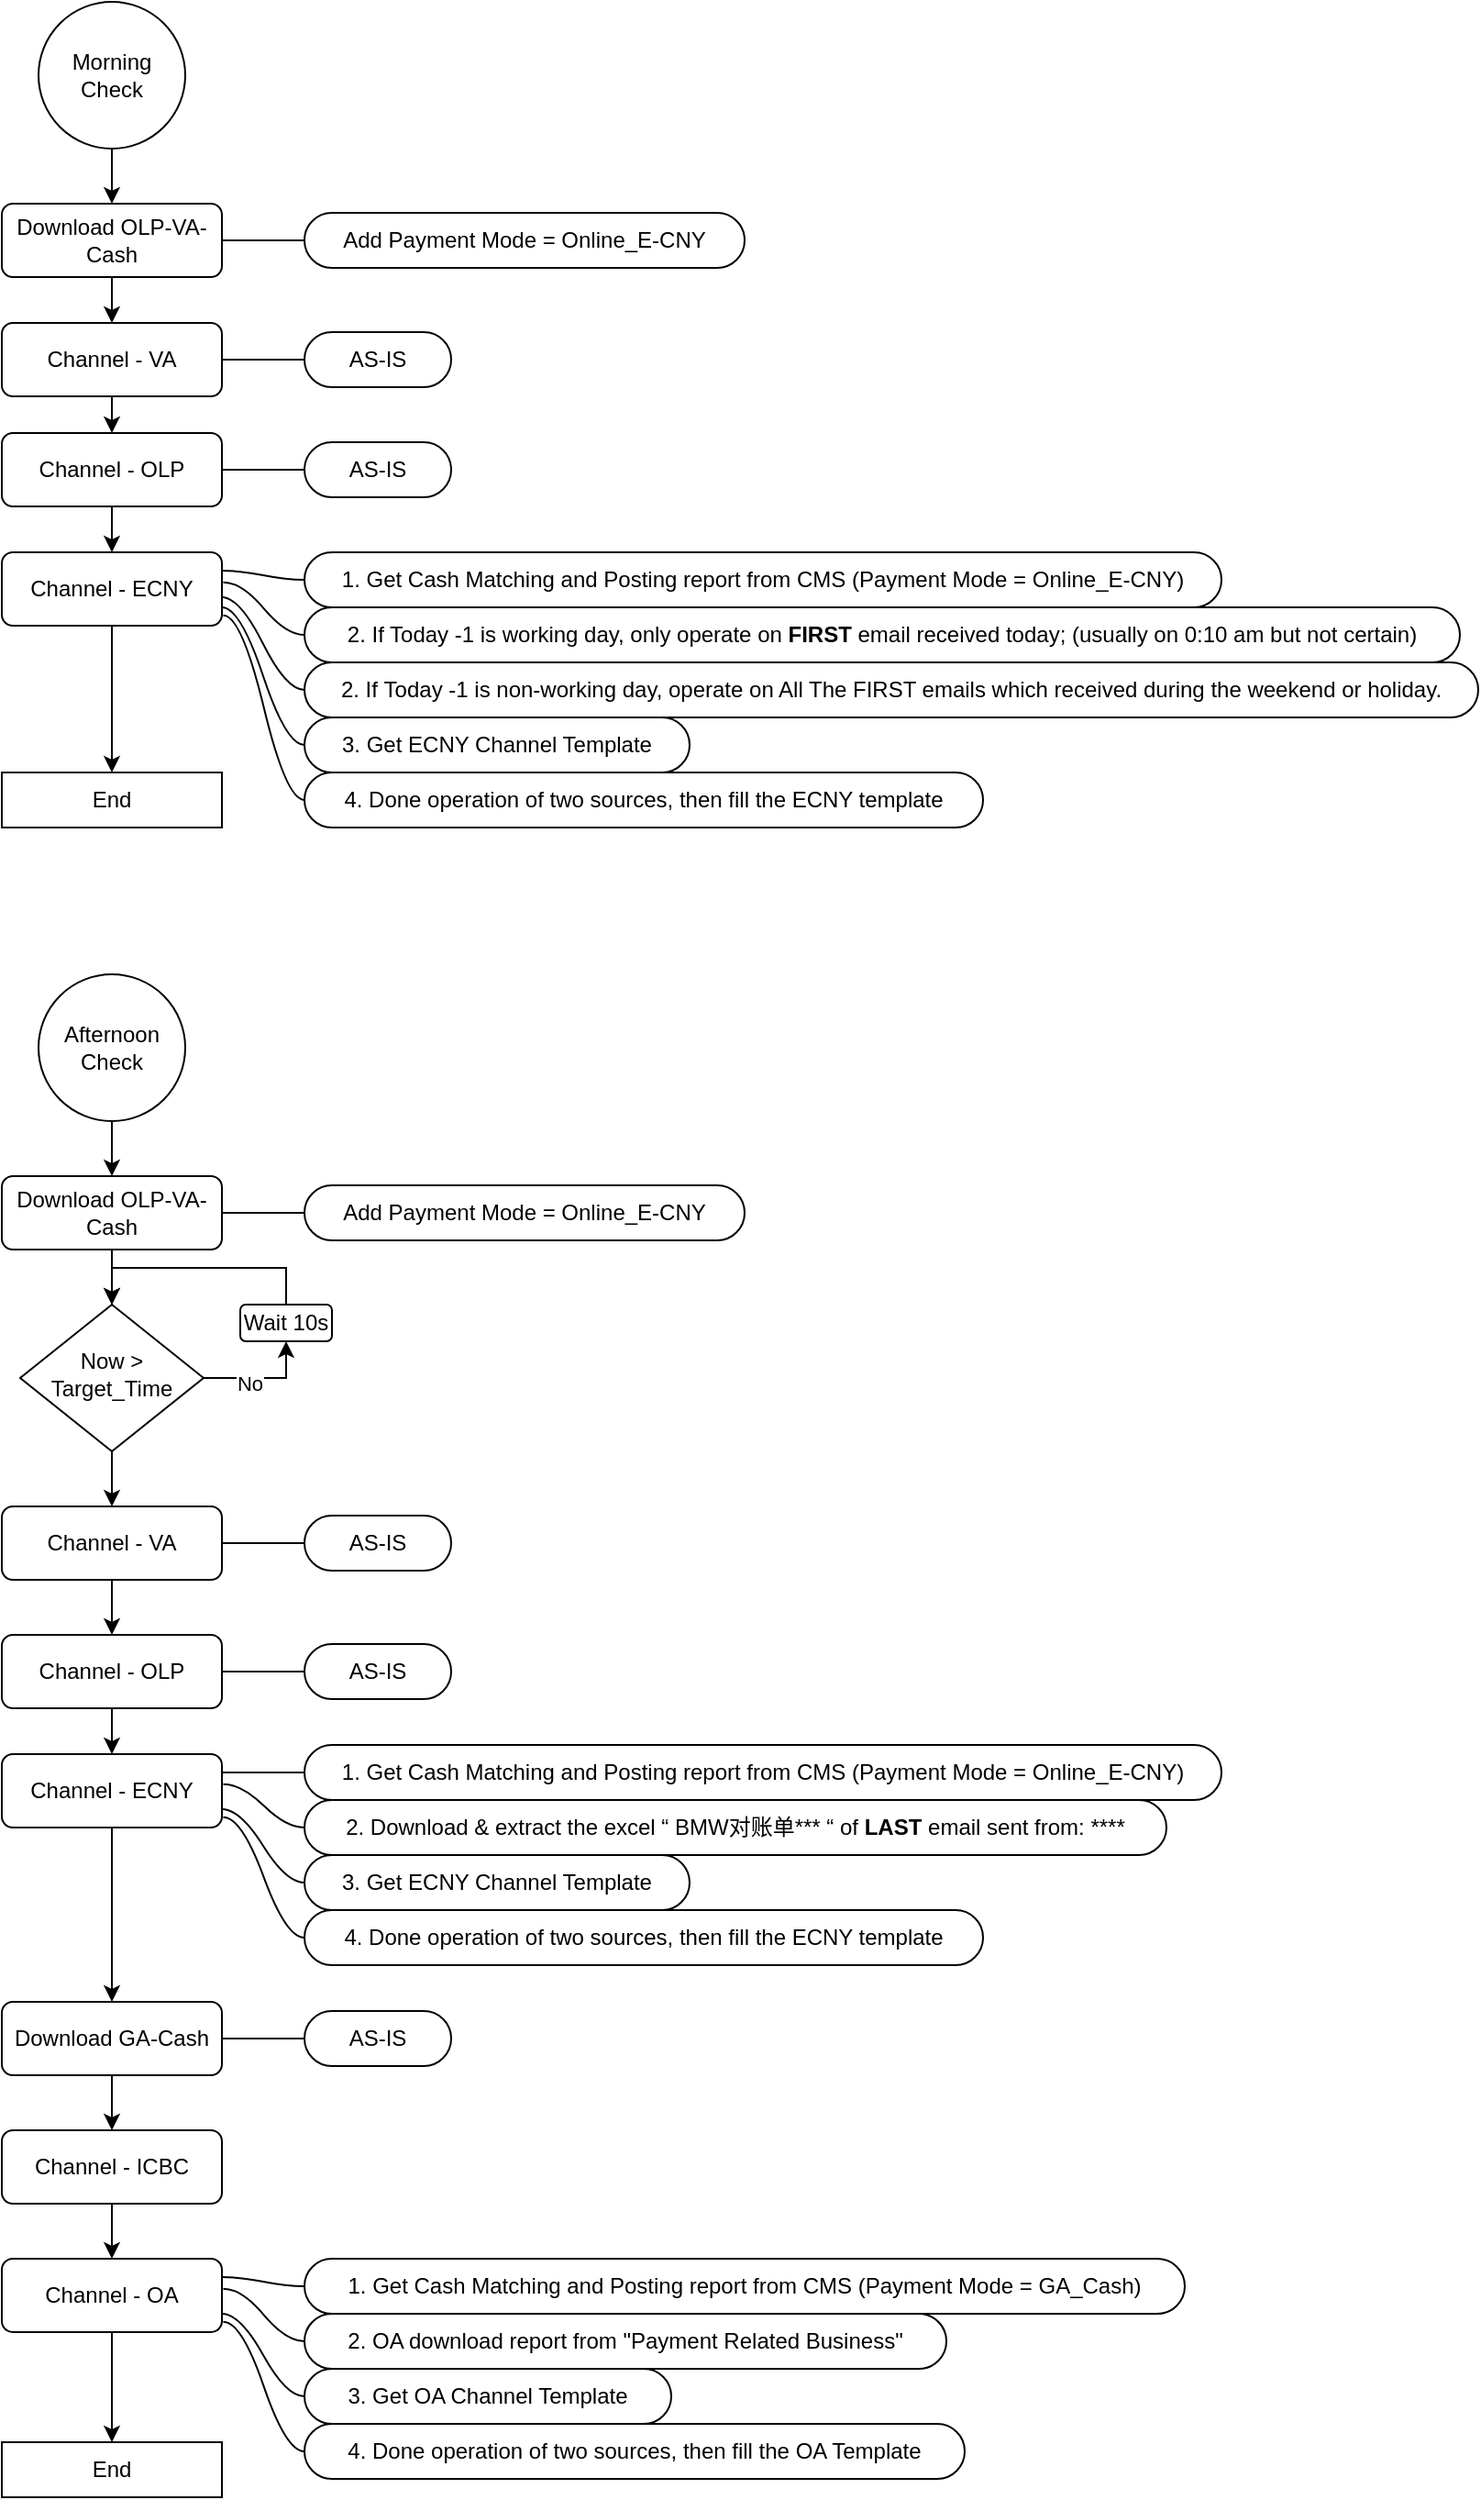 <mxfile version="24.3.1" type="github">
  <diagram id="C5RBs43oDa-KdzZeNtuy" name="Page-1">
    <mxGraphModel dx="2868" dy="1732" grid="1" gridSize="10" guides="1" tooltips="1" connect="1" arrows="1" fold="1" page="1" pageScale="1" pageWidth="827" pageHeight="1169" background="#ffffff" math="0" shadow="0">
      <root>
        <mxCell id="WIyWlLk6GJQsqaUBKTNV-0" />
        <mxCell id="WIyWlLk6GJQsqaUBKTNV-1" parent="WIyWlLk6GJQsqaUBKTNV-0" />
        <mxCell id="gNcg7YOBWtjNI1IfpqwU-9" style="edgeStyle=orthogonalEdgeStyle;rounded=0;orthogonalLoop=1;jettySize=auto;html=1;exitX=0.5;exitY=1;exitDx=0;exitDy=0;entryX=0.5;entryY=0;entryDx=0;entryDy=0;" edge="1" parent="WIyWlLk6GJQsqaUBKTNV-1" source="WIyWlLk6GJQsqaUBKTNV-3" target="gNcg7YOBWtjNI1IfpqwU-6">
          <mxGeometry relative="1" as="geometry">
            <mxPoint x="160" y="260" as="sourcePoint" />
          </mxGeometry>
        </mxCell>
        <mxCell id="WIyWlLk6GJQsqaUBKTNV-3" value="Download OLP-VA-Cash" style="rounded=1;whiteSpace=wrap;html=1;fontSize=12;glass=0;strokeWidth=1;shadow=0;" parent="WIyWlLk6GJQsqaUBKTNV-1" vertex="1">
          <mxGeometry x="100" y="180" width="120" height="40" as="geometry" />
        </mxCell>
        <mxCell id="gNcg7YOBWtjNI1IfpqwU-34" style="edgeStyle=orthogonalEdgeStyle;rounded=0;orthogonalLoop=1;jettySize=auto;html=1;exitX=0.5;exitY=1;exitDx=0;exitDy=0;entryX=0.5;entryY=0;entryDx=0;entryDy=0;" edge="1" parent="WIyWlLk6GJQsqaUBKTNV-1" source="gNcg7YOBWtjNI1IfpqwU-0" target="WIyWlLk6GJQsqaUBKTNV-3">
          <mxGeometry relative="1" as="geometry" />
        </mxCell>
        <mxCell id="gNcg7YOBWtjNI1IfpqwU-0" value="Morning Check" style="ellipse;whiteSpace=wrap;html=1;aspect=fixed;" vertex="1" parent="WIyWlLk6GJQsqaUBKTNV-1">
          <mxGeometry x="120" y="70" width="80" height="80" as="geometry" />
        </mxCell>
        <mxCell id="gNcg7YOBWtjNI1IfpqwU-107" style="edgeStyle=orthogonalEdgeStyle;rounded=0;orthogonalLoop=1;jettySize=auto;html=1;exitX=1;exitY=0.5;exitDx=0;exitDy=0;entryX=0.5;entryY=1;entryDx=0;entryDy=0;" edge="1" parent="WIyWlLk6GJQsqaUBKTNV-1" source="gNcg7YOBWtjNI1IfpqwU-4" target="gNcg7YOBWtjNI1IfpqwU-5">
          <mxGeometry relative="1" as="geometry" />
        </mxCell>
        <mxCell id="gNcg7YOBWtjNI1IfpqwU-108" value="No" style="edgeLabel;html=1;align=center;verticalAlign=middle;resizable=0;points=[];" vertex="1" connectable="0" parent="gNcg7YOBWtjNI1IfpqwU-107">
          <mxGeometry x="-0.253" y="-3" relative="1" as="geometry">
            <mxPoint as="offset" />
          </mxGeometry>
        </mxCell>
        <mxCell id="gNcg7YOBWtjNI1IfpqwU-110" style="edgeStyle=orthogonalEdgeStyle;rounded=0;orthogonalLoop=1;jettySize=auto;html=1;exitX=0.5;exitY=1;exitDx=0;exitDy=0;entryX=0.5;entryY=0;entryDx=0;entryDy=0;" edge="1" parent="WIyWlLk6GJQsqaUBKTNV-1" source="gNcg7YOBWtjNI1IfpqwU-4" target="gNcg7YOBWtjNI1IfpqwU-81">
          <mxGeometry relative="1" as="geometry" />
        </mxCell>
        <mxCell id="gNcg7YOBWtjNI1IfpqwU-4" value="Now &amp;gt; Target_Time" style="rhombus;whiteSpace=wrap;html=1;shadow=0;fontFamily=Helvetica;fontSize=12;align=center;strokeWidth=1;spacing=6;spacingTop=-4;" vertex="1" parent="WIyWlLk6GJQsqaUBKTNV-1">
          <mxGeometry x="110" y="780" width="100" height="80" as="geometry" />
        </mxCell>
        <mxCell id="gNcg7YOBWtjNI1IfpqwU-103" style="edgeStyle=orthogonalEdgeStyle;rounded=0;orthogonalLoop=1;jettySize=auto;html=1;exitX=0.5;exitY=0;exitDx=0;exitDy=0;entryX=0.5;entryY=0;entryDx=0;entryDy=0;" edge="1" parent="WIyWlLk6GJQsqaUBKTNV-1" source="gNcg7YOBWtjNI1IfpqwU-5" target="gNcg7YOBWtjNI1IfpqwU-4">
          <mxGeometry relative="1" as="geometry" />
        </mxCell>
        <mxCell id="gNcg7YOBWtjNI1IfpqwU-5" value="Wait 10s" style="rounded=1;whiteSpace=wrap;html=1;fontSize=12;glass=0;strokeWidth=1;shadow=0;" vertex="1" parent="WIyWlLk6GJQsqaUBKTNV-1">
          <mxGeometry x="230" y="780" width="50" height="20" as="geometry" />
        </mxCell>
        <mxCell id="gNcg7YOBWtjNI1IfpqwU-10" style="edgeStyle=orthogonalEdgeStyle;rounded=0;orthogonalLoop=1;jettySize=auto;html=1;exitX=0.5;exitY=1;exitDx=0;exitDy=0;entryX=0.5;entryY=0;entryDx=0;entryDy=0;" edge="1" parent="WIyWlLk6GJQsqaUBKTNV-1" source="gNcg7YOBWtjNI1IfpqwU-6" target="gNcg7YOBWtjNI1IfpqwU-7">
          <mxGeometry relative="1" as="geometry" />
        </mxCell>
        <mxCell id="gNcg7YOBWtjNI1IfpqwU-6" value="Channel - VA" style="rounded=1;whiteSpace=wrap;html=1;fontSize=12;glass=0;strokeWidth=1;shadow=0;" vertex="1" parent="WIyWlLk6GJQsqaUBKTNV-1">
          <mxGeometry x="100" y="245" width="120" height="40" as="geometry" />
        </mxCell>
        <mxCell id="gNcg7YOBWtjNI1IfpqwU-37" style="edgeStyle=orthogonalEdgeStyle;rounded=0;orthogonalLoop=1;jettySize=auto;html=1;exitX=0.5;exitY=1;exitDx=0;exitDy=0;" edge="1" parent="WIyWlLk6GJQsqaUBKTNV-1" source="gNcg7YOBWtjNI1IfpqwU-7" target="gNcg7YOBWtjNI1IfpqwU-8">
          <mxGeometry relative="1" as="geometry">
            <mxPoint x="160" y="350" as="sourcePoint" />
          </mxGeometry>
        </mxCell>
        <mxCell id="gNcg7YOBWtjNI1IfpqwU-7" value="Channel - OLP" style="rounded=1;whiteSpace=wrap;html=1;fontSize=12;glass=0;strokeWidth=1;shadow=0;" vertex="1" parent="WIyWlLk6GJQsqaUBKTNV-1">
          <mxGeometry x="100" y="305" width="120" height="40" as="geometry" />
        </mxCell>
        <mxCell id="gNcg7YOBWtjNI1IfpqwU-38" style="edgeStyle=orthogonalEdgeStyle;rounded=0;orthogonalLoop=1;jettySize=auto;html=1;exitX=0.5;exitY=1;exitDx=0;exitDy=0;entryX=0.5;entryY=0;entryDx=0;entryDy=0;" edge="1" parent="WIyWlLk6GJQsqaUBKTNV-1" source="gNcg7YOBWtjNI1IfpqwU-8" target="gNcg7YOBWtjNI1IfpqwU-12">
          <mxGeometry relative="1" as="geometry" />
        </mxCell>
        <mxCell id="gNcg7YOBWtjNI1IfpqwU-8" value="Channel - ECNY" style="rounded=1;whiteSpace=wrap;html=1;fontSize=12;glass=0;strokeWidth=1;shadow=0;" vertex="1" parent="WIyWlLk6GJQsqaUBKTNV-1">
          <mxGeometry x="100" y="370" width="120" height="40" as="geometry" />
        </mxCell>
        <mxCell id="gNcg7YOBWtjNI1IfpqwU-12" value="End" style="rounded=0;whiteSpace=wrap;html=1;" vertex="1" parent="WIyWlLk6GJQsqaUBKTNV-1">
          <mxGeometry x="100" y="490" width="120" height="30" as="geometry" />
        </mxCell>
        <mxCell id="gNcg7YOBWtjNI1IfpqwU-39" style="edgeStyle=entityRelationEdgeStyle;rounded=0;orthogonalLoop=1;jettySize=auto;html=1;startArrow=none;endArrow=none;segment=10;curved=1;sourcePerimeterSpacing=0;targetPerimeterSpacing=0;exitX=0;exitY=0.5;exitDx=0;exitDy=0;entryX=1;entryY=0.5;entryDx=0;entryDy=0;" edge="1" parent="WIyWlLk6GJQsqaUBKTNV-1" source="gNcg7YOBWtjNI1IfpqwU-15" target="WIyWlLk6GJQsqaUBKTNV-3">
          <mxGeometry relative="1" as="geometry" />
        </mxCell>
        <mxCell id="gNcg7YOBWtjNI1IfpqwU-15" value="Add&amp;nbsp;Payment Mode = Online_E-CNY" style="whiteSpace=wrap;html=1;rounded=1;arcSize=50;align=center;verticalAlign=middle;strokeWidth=1;autosize=1;spacing=4;treeFolding=1;treeMoving=1;newEdgeStyle={&quot;edgeStyle&quot;:&quot;entityRelationEdgeStyle&quot;,&quot;startArrow&quot;:&quot;none&quot;,&quot;endArrow&quot;:&quot;none&quot;,&quot;segment&quot;:10,&quot;curved&quot;:1,&quot;sourcePerimeterSpacing&quot;:0,&quot;targetPerimeterSpacing&quot;:0};" vertex="1" parent="WIyWlLk6GJQsqaUBKTNV-1">
          <mxGeometry x="265" y="185" width="240" height="30" as="geometry" />
        </mxCell>
        <mxCell id="gNcg7YOBWtjNI1IfpqwU-131" style="edgeStyle=entityRelationEdgeStyle;rounded=0;orthogonalLoop=1;jettySize=auto;html=1;startArrow=none;endArrow=none;segment=10;curved=1;sourcePerimeterSpacing=0;targetPerimeterSpacing=0;exitX=0;exitY=0.5;exitDx=0;exitDy=0;entryX=1;entryY=0.5;entryDx=0;entryDy=0;" edge="1" parent="WIyWlLk6GJQsqaUBKTNV-1" source="gNcg7YOBWtjNI1IfpqwU-17" target="gNcg7YOBWtjNI1IfpqwU-6">
          <mxGeometry relative="1" as="geometry" />
        </mxCell>
        <mxCell id="gNcg7YOBWtjNI1IfpqwU-17" value="AS-IS" style="whiteSpace=wrap;html=1;rounded=1;arcSize=50;align=center;verticalAlign=middle;strokeWidth=1;autosize=1;spacing=4;treeFolding=1;treeMoving=1;newEdgeStyle={&quot;edgeStyle&quot;:&quot;entityRelationEdgeStyle&quot;,&quot;startArrow&quot;:&quot;none&quot;,&quot;endArrow&quot;:&quot;none&quot;,&quot;segment&quot;:10,&quot;curved&quot;:1,&quot;sourcePerimeterSpacing&quot;:0,&quot;targetPerimeterSpacing&quot;:0};" vertex="1" parent="WIyWlLk6GJQsqaUBKTNV-1">
          <mxGeometry x="265" y="250" width="80" height="30" as="geometry" />
        </mxCell>
        <mxCell id="gNcg7YOBWtjNI1IfpqwU-41" style="edgeStyle=entityRelationEdgeStyle;rounded=0;orthogonalLoop=1;jettySize=auto;html=1;startArrow=none;endArrow=none;segment=10;curved=1;sourcePerimeterSpacing=0;targetPerimeterSpacing=0;exitX=0;exitY=0.5;exitDx=0;exitDy=0;entryX=1;entryY=0.5;entryDx=0;entryDy=0;" edge="1" parent="WIyWlLk6GJQsqaUBKTNV-1" source="gNcg7YOBWtjNI1IfpqwU-20" target="gNcg7YOBWtjNI1IfpqwU-7">
          <mxGeometry relative="1" as="geometry" />
        </mxCell>
        <mxCell id="gNcg7YOBWtjNI1IfpqwU-20" value="AS-IS" style="whiteSpace=wrap;html=1;rounded=1;arcSize=50;align=center;verticalAlign=middle;strokeWidth=1;autosize=1;spacing=4;treeFolding=1;treeMoving=1;newEdgeStyle={&quot;edgeStyle&quot;:&quot;entityRelationEdgeStyle&quot;,&quot;startArrow&quot;:&quot;none&quot;,&quot;endArrow&quot;:&quot;none&quot;,&quot;segment&quot;:10,&quot;curved&quot;:1,&quot;sourcePerimeterSpacing&quot;:0,&quot;targetPerimeterSpacing&quot;:0};" vertex="1" parent="WIyWlLk6GJQsqaUBKTNV-1">
          <mxGeometry x="265" y="310" width="80" height="30" as="geometry" />
        </mxCell>
        <mxCell id="gNcg7YOBWtjNI1IfpqwU-42" style="edgeStyle=entityRelationEdgeStyle;rounded=0;orthogonalLoop=1;jettySize=auto;html=1;startArrow=none;endArrow=none;segment=10;curved=1;sourcePerimeterSpacing=0;targetPerimeterSpacing=0;exitX=0;exitY=0.5;exitDx=0;exitDy=0;entryX=1;entryY=0.25;entryDx=0;entryDy=0;" edge="1" parent="WIyWlLk6GJQsqaUBKTNV-1" source="gNcg7YOBWtjNI1IfpqwU-22" target="gNcg7YOBWtjNI1IfpqwU-8">
          <mxGeometry relative="1" as="geometry" />
        </mxCell>
        <mxCell id="gNcg7YOBWtjNI1IfpqwU-22" value="1. Get Cash Matching and Posting report from CMS (Payment Mode = Online_E-CNY)" style="whiteSpace=wrap;html=1;rounded=1;arcSize=50;align=center;verticalAlign=middle;strokeWidth=1;autosize=1;spacing=4;treeFolding=1;treeMoving=1;newEdgeStyle={&quot;edgeStyle&quot;:&quot;entityRelationEdgeStyle&quot;,&quot;startArrow&quot;:&quot;none&quot;,&quot;endArrow&quot;:&quot;none&quot;,&quot;segment&quot;:10,&quot;curved&quot;:1,&quot;sourcePerimeterSpacing&quot;:0,&quot;targetPerimeterSpacing&quot;:0};" vertex="1" parent="WIyWlLk6GJQsqaUBKTNV-1">
          <mxGeometry x="265" y="370" width="500" height="30" as="geometry" />
        </mxCell>
        <mxCell id="gNcg7YOBWtjNI1IfpqwU-44" style="edgeStyle=entityRelationEdgeStyle;rounded=0;orthogonalLoop=1;jettySize=auto;html=1;startArrow=none;endArrow=none;segment=10;curved=1;sourcePerimeterSpacing=0;targetPerimeterSpacing=0;exitX=0;exitY=0.5;exitDx=0;exitDy=0;entryX=1.006;entryY=0.408;entryDx=0;entryDy=0;entryPerimeter=0;" edge="1" parent="WIyWlLk6GJQsqaUBKTNV-1" source="gNcg7YOBWtjNI1IfpqwU-23" target="gNcg7YOBWtjNI1IfpqwU-8">
          <mxGeometry relative="1" as="geometry" />
        </mxCell>
        <mxCell id="gNcg7YOBWtjNI1IfpqwU-23" value="2. If Today -1 is working day, only operate on &lt;b&gt;FIRST&lt;/b&gt; email received today; (usually on 0:10 am but not certain)" style="whiteSpace=wrap;html=1;rounded=1;arcSize=50;align=center;verticalAlign=middle;strokeWidth=1;autosize=1;spacing=4;treeFolding=1;treeMoving=1;newEdgeStyle={&quot;edgeStyle&quot;:&quot;entityRelationEdgeStyle&quot;,&quot;startArrow&quot;:&quot;none&quot;,&quot;endArrow&quot;:&quot;none&quot;,&quot;segment&quot;:10,&quot;curved&quot;:1,&quot;sourcePerimeterSpacing&quot;:0,&quot;targetPerimeterSpacing&quot;:0};" vertex="1" parent="WIyWlLk6GJQsqaUBKTNV-1">
          <mxGeometry x="265" y="400" width="630" height="30" as="geometry" />
        </mxCell>
        <mxCell id="gNcg7YOBWtjNI1IfpqwU-46" style="edgeStyle=entityRelationEdgeStyle;rounded=0;orthogonalLoop=1;jettySize=auto;html=1;startArrow=none;endArrow=none;segment=10;curved=1;sourcePerimeterSpacing=0;targetPerimeterSpacing=0;exitX=0;exitY=0.5;exitDx=0;exitDy=0;entryX=0.997;entryY=0.608;entryDx=0;entryDy=0;entryPerimeter=0;" edge="1" parent="WIyWlLk6GJQsqaUBKTNV-1" source="gNcg7YOBWtjNI1IfpqwU-24" target="gNcg7YOBWtjNI1IfpqwU-8">
          <mxGeometry relative="1" as="geometry" />
        </mxCell>
        <mxCell id="gNcg7YOBWtjNI1IfpqwU-24" value="2. If&amp;nbsp;Today -1 is non-working day, operate on All The FIRST emails which received during the weekend or holiday." style="whiteSpace=wrap;html=1;rounded=1;arcSize=50;align=center;verticalAlign=middle;strokeWidth=1;autosize=1;spacing=4;treeFolding=1;treeMoving=1;newEdgeStyle={&quot;edgeStyle&quot;:&quot;entityRelationEdgeStyle&quot;,&quot;startArrow&quot;:&quot;none&quot;,&quot;endArrow&quot;:&quot;none&quot;,&quot;segment&quot;:10,&quot;curved&quot;:1,&quot;sourcePerimeterSpacing&quot;:0,&quot;targetPerimeterSpacing&quot;:0};" vertex="1" parent="WIyWlLk6GJQsqaUBKTNV-1">
          <mxGeometry x="265" y="430" width="640" height="30" as="geometry" />
        </mxCell>
        <mxCell id="gNcg7YOBWtjNI1IfpqwU-47" style="edgeStyle=entityRelationEdgeStyle;rounded=0;orthogonalLoop=1;jettySize=auto;html=1;startArrow=none;endArrow=none;segment=10;curved=1;sourcePerimeterSpacing=0;targetPerimeterSpacing=0;exitX=0;exitY=0.5;exitDx=0;exitDy=0;entryX=1;entryY=0.75;entryDx=0;entryDy=0;" edge="1" parent="WIyWlLk6GJQsqaUBKTNV-1" source="gNcg7YOBWtjNI1IfpqwU-25" target="gNcg7YOBWtjNI1IfpqwU-8">
          <mxGeometry relative="1" as="geometry" />
        </mxCell>
        <mxCell id="gNcg7YOBWtjNI1IfpqwU-25" value="3. Get ECNY Channel Template" style="whiteSpace=wrap;html=1;rounded=1;arcSize=50;align=center;verticalAlign=middle;strokeWidth=1;autosize=1;spacing=4;treeFolding=1;treeMoving=1;newEdgeStyle={&quot;edgeStyle&quot;:&quot;entityRelationEdgeStyle&quot;,&quot;startArrow&quot;:&quot;none&quot;,&quot;endArrow&quot;:&quot;none&quot;,&quot;segment&quot;:10,&quot;curved&quot;:1,&quot;sourcePerimeterSpacing&quot;:0,&quot;targetPerimeterSpacing&quot;:0};" vertex="1" parent="WIyWlLk6GJQsqaUBKTNV-1">
          <mxGeometry x="265" y="460" width="210" height="30" as="geometry" />
        </mxCell>
        <mxCell id="gNcg7YOBWtjNI1IfpqwU-32" value="4. Done operation of two sources, then fill the ECNY template" style="whiteSpace=wrap;html=1;rounded=1;arcSize=50;align=center;verticalAlign=middle;strokeWidth=1;autosize=1;spacing=4;treeFolding=1;treeMoving=1;newEdgeStyle={&quot;edgeStyle&quot;:&quot;entityRelationEdgeStyle&quot;,&quot;startArrow&quot;:&quot;none&quot;,&quot;endArrow&quot;:&quot;none&quot;,&quot;segment&quot;:10,&quot;curved&quot;:1,&quot;sourcePerimeterSpacing&quot;:0,&quot;targetPerimeterSpacing&quot;:0};" vertex="1" parent="WIyWlLk6GJQsqaUBKTNV-1">
          <mxGeometry x="265" y="490" width="370" height="30" as="geometry" />
        </mxCell>
        <mxCell id="gNcg7YOBWtjNI1IfpqwU-48" style="edgeStyle=entityRelationEdgeStyle;rounded=0;orthogonalLoop=1;jettySize=auto;html=1;startArrow=none;endArrow=none;segment=10;curved=1;sourcePerimeterSpacing=0;targetPerimeterSpacing=0;exitX=0;exitY=0.5;exitDx=0;exitDy=0;entryX=1.006;entryY=0.858;entryDx=0;entryDy=0;entryPerimeter=0;" edge="1" parent="WIyWlLk6GJQsqaUBKTNV-1" source="gNcg7YOBWtjNI1IfpqwU-32" target="gNcg7YOBWtjNI1IfpqwU-8">
          <mxGeometry relative="1" as="geometry" />
        </mxCell>
        <mxCell id="gNcg7YOBWtjNI1IfpqwU-109" style="edgeStyle=orthogonalEdgeStyle;rounded=0;orthogonalLoop=1;jettySize=auto;html=1;exitX=0.5;exitY=1;exitDx=0;exitDy=0;" edge="1" parent="WIyWlLk6GJQsqaUBKTNV-1" source="gNcg7YOBWtjNI1IfpqwU-77" target="gNcg7YOBWtjNI1IfpqwU-4">
          <mxGeometry relative="1" as="geometry" />
        </mxCell>
        <mxCell id="gNcg7YOBWtjNI1IfpqwU-77" value="Download OLP-VA-Cash" style="rounded=1;whiteSpace=wrap;html=1;fontSize=12;glass=0;strokeWidth=1;shadow=0;" vertex="1" parent="WIyWlLk6GJQsqaUBKTNV-1">
          <mxGeometry x="100" y="710" width="120" height="40" as="geometry" />
        </mxCell>
        <mxCell id="gNcg7YOBWtjNI1IfpqwU-78" style="edgeStyle=orthogonalEdgeStyle;rounded=0;orthogonalLoop=1;jettySize=auto;html=1;exitX=0.5;exitY=1;exitDx=0;exitDy=0;entryX=0.5;entryY=0;entryDx=0;entryDy=0;" edge="1" parent="WIyWlLk6GJQsqaUBKTNV-1" source="gNcg7YOBWtjNI1IfpqwU-79" target="gNcg7YOBWtjNI1IfpqwU-77">
          <mxGeometry relative="1" as="geometry">
            <mxPoint x="160" y="690" as="sourcePoint" />
          </mxGeometry>
        </mxCell>
        <mxCell id="gNcg7YOBWtjNI1IfpqwU-79" value="Afternoon Check" style="ellipse;whiteSpace=wrap;html=1;aspect=fixed;" vertex="1" parent="WIyWlLk6GJQsqaUBKTNV-1">
          <mxGeometry x="120" y="600" width="80" height="80" as="geometry" />
        </mxCell>
        <mxCell id="gNcg7YOBWtjNI1IfpqwU-80" style="edgeStyle=orthogonalEdgeStyle;rounded=0;orthogonalLoop=1;jettySize=auto;html=1;exitX=0.5;exitY=1;exitDx=0;exitDy=0;entryX=0.5;entryY=0;entryDx=0;entryDy=0;" edge="1" parent="WIyWlLk6GJQsqaUBKTNV-1" source="gNcg7YOBWtjNI1IfpqwU-81" target="gNcg7YOBWtjNI1IfpqwU-83">
          <mxGeometry relative="1" as="geometry" />
        </mxCell>
        <mxCell id="gNcg7YOBWtjNI1IfpqwU-81" value="Channel - VA" style="rounded=1;whiteSpace=wrap;html=1;fontSize=12;glass=0;strokeWidth=1;shadow=0;" vertex="1" parent="WIyWlLk6GJQsqaUBKTNV-1">
          <mxGeometry x="100" y="890" width="120" height="40" as="geometry" />
        </mxCell>
        <mxCell id="gNcg7YOBWtjNI1IfpqwU-82" style="edgeStyle=orthogonalEdgeStyle;rounded=0;orthogonalLoop=1;jettySize=auto;html=1;exitX=0.5;exitY=1;exitDx=0;exitDy=0;" edge="1" parent="WIyWlLk6GJQsqaUBKTNV-1" source="gNcg7YOBWtjNI1IfpqwU-83" target="gNcg7YOBWtjNI1IfpqwU-85">
          <mxGeometry relative="1" as="geometry" />
        </mxCell>
        <mxCell id="gNcg7YOBWtjNI1IfpqwU-83" value="Channel - OLP" style="rounded=1;whiteSpace=wrap;html=1;fontSize=12;glass=0;strokeWidth=1;shadow=0;" vertex="1" parent="WIyWlLk6GJQsqaUBKTNV-1">
          <mxGeometry x="100" y="960" width="120" height="40" as="geometry" />
        </mxCell>
        <mxCell id="gNcg7YOBWtjNI1IfpqwU-126" style="edgeStyle=orthogonalEdgeStyle;rounded=0;orthogonalLoop=1;jettySize=auto;html=1;exitX=0.5;exitY=1;exitDx=0;exitDy=0;" edge="1" parent="WIyWlLk6GJQsqaUBKTNV-1" source="gNcg7YOBWtjNI1IfpqwU-85" target="gNcg7YOBWtjNI1IfpqwU-112">
          <mxGeometry relative="1" as="geometry" />
        </mxCell>
        <mxCell id="gNcg7YOBWtjNI1IfpqwU-85" value="Channel - ECNY" style="rounded=1;whiteSpace=wrap;html=1;fontSize=12;glass=0;strokeWidth=1;shadow=0;" vertex="1" parent="WIyWlLk6GJQsqaUBKTNV-1">
          <mxGeometry x="100" y="1025" width="120" height="40" as="geometry" />
        </mxCell>
        <mxCell id="gNcg7YOBWtjNI1IfpqwU-86" value="End" style="rounded=0;whiteSpace=wrap;html=1;" vertex="1" parent="WIyWlLk6GJQsqaUBKTNV-1">
          <mxGeometry x="100" y="1400" width="120" height="30" as="geometry" />
        </mxCell>
        <mxCell id="gNcg7YOBWtjNI1IfpqwU-87" style="edgeStyle=entityRelationEdgeStyle;rounded=0;orthogonalLoop=1;jettySize=auto;html=1;startArrow=none;endArrow=none;segment=10;curved=1;sourcePerimeterSpacing=0;targetPerimeterSpacing=0;exitX=0;exitY=0.5;exitDx=0;exitDy=0;entryX=1;entryY=0.5;entryDx=0;entryDy=0;" edge="1" parent="WIyWlLk6GJQsqaUBKTNV-1" source="gNcg7YOBWtjNI1IfpqwU-88" target="gNcg7YOBWtjNI1IfpqwU-77">
          <mxGeometry relative="1" as="geometry" />
        </mxCell>
        <mxCell id="gNcg7YOBWtjNI1IfpqwU-88" value="Add&amp;nbsp;Payment Mode = Online_E-CNY" style="whiteSpace=wrap;html=1;rounded=1;arcSize=50;align=center;verticalAlign=middle;strokeWidth=1;autosize=1;spacing=4;treeFolding=1;treeMoving=1;newEdgeStyle={&quot;edgeStyle&quot;:&quot;entityRelationEdgeStyle&quot;,&quot;startArrow&quot;:&quot;none&quot;,&quot;endArrow&quot;:&quot;none&quot;,&quot;segment&quot;:10,&quot;curved&quot;:1,&quot;sourcePerimeterSpacing&quot;:0,&quot;targetPerimeterSpacing&quot;:0};" vertex="1" parent="WIyWlLk6GJQsqaUBKTNV-1">
          <mxGeometry x="265" y="715" width="240" height="30" as="geometry" />
        </mxCell>
        <mxCell id="gNcg7YOBWtjNI1IfpqwU-89" style="edgeStyle=entityRelationEdgeStyle;rounded=0;orthogonalLoop=1;jettySize=auto;html=1;startArrow=none;endArrow=none;segment=10;curved=1;sourcePerimeterSpacing=0;targetPerimeterSpacing=0;exitX=0;exitY=0.5;exitDx=0;exitDy=0;entryX=1;entryY=0.5;entryDx=0;entryDy=0;" edge="1" parent="WIyWlLk6GJQsqaUBKTNV-1" source="gNcg7YOBWtjNI1IfpqwU-90" target="gNcg7YOBWtjNI1IfpqwU-81">
          <mxGeometry relative="1" as="geometry" />
        </mxCell>
        <mxCell id="gNcg7YOBWtjNI1IfpqwU-90" value="AS-IS" style="whiteSpace=wrap;html=1;rounded=1;arcSize=50;align=center;verticalAlign=middle;strokeWidth=1;autosize=1;spacing=4;treeFolding=1;treeMoving=1;newEdgeStyle={&quot;edgeStyle&quot;:&quot;entityRelationEdgeStyle&quot;,&quot;startArrow&quot;:&quot;none&quot;,&quot;endArrow&quot;:&quot;none&quot;,&quot;segment&quot;:10,&quot;curved&quot;:1,&quot;sourcePerimeterSpacing&quot;:0,&quot;targetPerimeterSpacing&quot;:0};" vertex="1" parent="WIyWlLk6GJQsqaUBKTNV-1">
          <mxGeometry x="265" y="895" width="80" height="30" as="geometry" />
        </mxCell>
        <mxCell id="gNcg7YOBWtjNI1IfpqwU-91" style="edgeStyle=entityRelationEdgeStyle;rounded=0;orthogonalLoop=1;jettySize=auto;html=1;startArrow=none;endArrow=none;segment=10;curved=1;sourcePerimeterSpacing=0;targetPerimeterSpacing=0;exitX=0;exitY=0.5;exitDx=0;exitDy=0;entryX=1;entryY=0.5;entryDx=0;entryDy=0;" edge="1" parent="WIyWlLk6GJQsqaUBKTNV-1" source="gNcg7YOBWtjNI1IfpqwU-92" target="gNcg7YOBWtjNI1IfpqwU-83">
          <mxGeometry relative="1" as="geometry" />
        </mxCell>
        <mxCell id="gNcg7YOBWtjNI1IfpqwU-92" value="AS-IS" style="whiteSpace=wrap;html=1;rounded=1;arcSize=50;align=center;verticalAlign=middle;strokeWidth=1;autosize=1;spacing=4;treeFolding=1;treeMoving=1;newEdgeStyle={&quot;edgeStyle&quot;:&quot;entityRelationEdgeStyle&quot;,&quot;startArrow&quot;:&quot;none&quot;,&quot;endArrow&quot;:&quot;none&quot;,&quot;segment&quot;:10,&quot;curved&quot;:1,&quot;sourcePerimeterSpacing&quot;:0,&quot;targetPerimeterSpacing&quot;:0};" vertex="1" parent="WIyWlLk6GJQsqaUBKTNV-1">
          <mxGeometry x="265" y="965" width="80" height="30" as="geometry" />
        </mxCell>
        <mxCell id="gNcg7YOBWtjNI1IfpqwU-93" style="edgeStyle=entityRelationEdgeStyle;rounded=0;orthogonalLoop=1;jettySize=auto;html=1;startArrow=none;endArrow=none;segment=10;curved=1;sourcePerimeterSpacing=0;targetPerimeterSpacing=0;exitX=0;exitY=0.5;exitDx=0;exitDy=0;entryX=1;entryY=0.25;entryDx=0;entryDy=0;" edge="1" parent="WIyWlLk6GJQsqaUBKTNV-1" source="gNcg7YOBWtjNI1IfpqwU-94" target="gNcg7YOBWtjNI1IfpqwU-85">
          <mxGeometry relative="1" as="geometry" />
        </mxCell>
        <mxCell id="gNcg7YOBWtjNI1IfpqwU-94" value="1. Get Cash Matching and Posting report from CMS (Payment Mode = Online_E-CNY)" style="whiteSpace=wrap;html=1;rounded=1;arcSize=50;align=center;verticalAlign=middle;strokeWidth=1;autosize=1;spacing=4;treeFolding=1;treeMoving=1;newEdgeStyle={&quot;edgeStyle&quot;:&quot;entityRelationEdgeStyle&quot;,&quot;startArrow&quot;:&quot;none&quot;,&quot;endArrow&quot;:&quot;none&quot;,&quot;segment&quot;:10,&quot;curved&quot;:1,&quot;sourcePerimeterSpacing&quot;:0,&quot;targetPerimeterSpacing&quot;:0};" vertex="1" parent="WIyWlLk6GJQsqaUBKTNV-1">
          <mxGeometry x="265" y="1020" width="500" height="30" as="geometry" />
        </mxCell>
        <mxCell id="gNcg7YOBWtjNI1IfpqwU-95" style="edgeStyle=entityRelationEdgeStyle;rounded=0;orthogonalLoop=1;jettySize=auto;html=1;startArrow=none;endArrow=none;segment=10;curved=1;sourcePerimeterSpacing=0;targetPerimeterSpacing=0;exitX=0;exitY=0.5;exitDx=0;exitDy=0;entryX=1.006;entryY=0.408;entryDx=0;entryDy=0;entryPerimeter=0;" edge="1" parent="WIyWlLk6GJQsqaUBKTNV-1" source="gNcg7YOBWtjNI1IfpqwU-96" target="gNcg7YOBWtjNI1IfpqwU-85">
          <mxGeometry relative="1" as="geometry" />
        </mxCell>
        <mxCell id="gNcg7YOBWtjNI1IfpqwU-96" value="2. Download &amp;amp; extract the excel “ BMW对账单*** “ of &lt;b&gt;LAST&lt;/b&gt; email sent from: ****" style="whiteSpace=wrap;html=1;rounded=1;arcSize=50;align=center;verticalAlign=middle;strokeWidth=1;autosize=1;spacing=4;treeFolding=1;treeMoving=1;newEdgeStyle={&quot;edgeStyle&quot;:&quot;entityRelationEdgeStyle&quot;,&quot;startArrow&quot;:&quot;none&quot;,&quot;endArrow&quot;:&quot;none&quot;,&quot;segment&quot;:10,&quot;curved&quot;:1,&quot;sourcePerimeterSpacing&quot;:0,&quot;targetPerimeterSpacing&quot;:0};" vertex="1" parent="WIyWlLk6GJQsqaUBKTNV-1">
          <mxGeometry x="265" y="1050" width="470" height="30" as="geometry" />
        </mxCell>
        <mxCell id="gNcg7YOBWtjNI1IfpqwU-99" style="edgeStyle=entityRelationEdgeStyle;rounded=0;orthogonalLoop=1;jettySize=auto;html=1;startArrow=none;endArrow=none;segment=10;curved=1;sourcePerimeterSpacing=0;targetPerimeterSpacing=0;exitX=0;exitY=0.5;exitDx=0;exitDy=0;entryX=1;entryY=0.75;entryDx=0;entryDy=0;" edge="1" parent="WIyWlLk6GJQsqaUBKTNV-1" source="gNcg7YOBWtjNI1IfpqwU-100" target="gNcg7YOBWtjNI1IfpqwU-85">
          <mxGeometry relative="1" as="geometry" />
        </mxCell>
        <mxCell id="gNcg7YOBWtjNI1IfpqwU-100" value="3. Get ECNY Channel Template" style="whiteSpace=wrap;html=1;rounded=1;arcSize=50;align=center;verticalAlign=middle;strokeWidth=1;autosize=1;spacing=4;treeFolding=1;treeMoving=1;newEdgeStyle={&quot;edgeStyle&quot;:&quot;entityRelationEdgeStyle&quot;,&quot;startArrow&quot;:&quot;none&quot;,&quot;endArrow&quot;:&quot;none&quot;,&quot;segment&quot;:10,&quot;curved&quot;:1,&quot;sourcePerimeterSpacing&quot;:0,&quot;targetPerimeterSpacing&quot;:0};" vertex="1" parent="WIyWlLk6GJQsqaUBKTNV-1">
          <mxGeometry x="265" y="1080" width="210" height="30" as="geometry" />
        </mxCell>
        <mxCell id="gNcg7YOBWtjNI1IfpqwU-101" value="4. Done operation of two sources, then fill the ECNY template" style="whiteSpace=wrap;html=1;rounded=1;arcSize=50;align=center;verticalAlign=middle;strokeWidth=1;autosize=1;spacing=4;treeFolding=1;treeMoving=1;newEdgeStyle={&quot;edgeStyle&quot;:&quot;entityRelationEdgeStyle&quot;,&quot;startArrow&quot;:&quot;none&quot;,&quot;endArrow&quot;:&quot;none&quot;,&quot;segment&quot;:10,&quot;curved&quot;:1,&quot;sourcePerimeterSpacing&quot;:0,&quot;targetPerimeterSpacing&quot;:0};" vertex="1" parent="WIyWlLk6GJQsqaUBKTNV-1">
          <mxGeometry x="265" y="1110" width="370" height="30" as="geometry" />
        </mxCell>
        <mxCell id="gNcg7YOBWtjNI1IfpqwU-102" style="edgeStyle=entityRelationEdgeStyle;rounded=0;orthogonalLoop=1;jettySize=auto;html=1;startArrow=none;endArrow=none;segment=10;curved=1;sourcePerimeterSpacing=0;targetPerimeterSpacing=0;exitX=0;exitY=0.5;exitDx=0;exitDy=0;entryX=1.006;entryY=0.858;entryDx=0;entryDy=0;entryPerimeter=0;" edge="1" parent="WIyWlLk6GJQsqaUBKTNV-1" source="gNcg7YOBWtjNI1IfpqwU-101" target="gNcg7YOBWtjNI1IfpqwU-85">
          <mxGeometry relative="1" as="geometry" />
        </mxCell>
        <mxCell id="gNcg7YOBWtjNI1IfpqwU-127" style="edgeStyle=orthogonalEdgeStyle;rounded=0;orthogonalLoop=1;jettySize=auto;html=1;exitX=0.5;exitY=1;exitDx=0;exitDy=0;" edge="1" parent="WIyWlLk6GJQsqaUBKTNV-1" source="gNcg7YOBWtjNI1IfpqwU-112" target="gNcg7YOBWtjNI1IfpqwU-116">
          <mxGeometry relative="1" as="geometry" />
        </mxCell>
        <mxCell id="gNcg7YOBWtjNI1IfpqwU-112" value="Download GA-Cash" style="rounded=1;whiteSpace=wrap;html=1;fontSize=12;glass=0;strokeWidth=1;shadow=0;" vertex="1" parent="WIyWlLk6GJQsqaUBKTNV-1">
          <mxGeometry x="100" y="1160" width="120" height="40" as="geometry" />
        </mxCell>
        <mxCell id="gNcg7YOBWtjNI1IfpqwU-115" style="edgeStyle=orthogonalEdgeStyle;rounded=0;orthogonalLoop=1;jettySize=auto;html=1;exitX=0.5;exitY=1;exitDx=0;exitDy=0;" edge="1" parent="WIyWlLk6GJQsqaUBKTNV-1" source="gNcg7YOBWtjNI1IfpqwU-116" target="gNcg7YOBWtjNI1IfpqwU-117">
          <mxGeometry relative="1" as="geometry" />
        </mxCell>
        <mxCell id="gNcg7YOBWtjNI1IfpqwU-116" value="Channel - ICBC" style="rounded=1;whiteSpace=wrap;html=1;fontSize=12;glass=0;strokeWidth=1;shadow=0;" vertex="1" parent="WIyWlLk6GJQsqaUBKTNV-1">
          <mxGeometry x="100" y="1230" width="120" height="40" as="geometry" />
        </mxCell>
        <mxCell id="gNcg7YOBWtjNI1IfpqwU-130" style="edgeStyle=orthogonalEdgeStyle;rounded=0;orthogonalLoop=1;jettySize=auto;html=1;exitX=0.5;exitY=1;exitDx=0;exitDy=0;entryX=0.5;entryY=0;entryDx=0;entryDy=0;" edge="1" parent="WIyWlLk6GJQsqaUBKTNV-1" source="gNcg7YOBWtjNI1IfpqwU-117" target="gNcg7YOBWtjNI1IfpqwU-86">
          <mxGeometry relative="1" as="geometry" />
        </mxCell>
        <mxCell id="gNcg7YOBWtjNI1IfpqwU-117" value="Channel - OA" style="rounded=1;whiteSpace=wrap;html=1;fontSize=12;glass=0;strokeWidth=1;shadow=0;" vertex="1" parent="WIyWlLk6GJQsqaUBKTNV-1">
          <mxGeometry x="100" y="1300" width="120" height="40" as="geometry" />
        </mxCell>
        <mxCell id="gNcg7YOBWtjNI1IfpqwU-118" style="edgeStyle=entityRelationEdgeStyle;rounded=0;orthogonalLoop=1;jettySize=auto;html=1;startArrow=none;endArrow=none;segment=10;curved=1;sourcePerimeterSpacing=0;targetPerimeterSpacing=0;exitX=0;exitY=0.5;exitDx=0;exitDy=0;entryX=1;entryY=0.25;entryDx=0;entryDy=0;" edge="1" parent="WIyWlLk6GJQsqaUBKTNV-1" source="gNcg7YOBWtjNI1IfpqwU-119" target="gNcg7YOBWtjNI1IfpqwU-117">
          <mxGeometry relative="1" as="geometry" />
        </mxCell>
        <mxCell id="gNcg7YOBWtjNI1IfpqwU-119" value="1. Get Cash Matching and Posting report from CMS (Payment Mode = GA_Cash)" style="whiteSpace=wrap;html=1;rounded=1;arcSize=50;align=center;verticalAlign=middle;strokeWidth=1;autosize=1;spacing=4;treeFolding=1;treeMoving=1;newEdgeStyle={&quot;edgeStyle&quot;:&quot;entityRelationEdgeStyle&quot;,&quot;startArrow&quot;:&quot;none&quot;,&quot;endArrow&quot;:&quot;none&quot;,&quot;segment&quot;:10,&quot;curved&quot;:1,&quot;sourcePerimeterSpacing&quot;:0,&quot;targetPerimeterSpacing&quot;:0};" vertex="1" parent="WIyWlLk6GJQsqaUBKTNV-1">
          <mxGeometry x="265" y="1300" width="480" height="30" as="geometry" />
        </mxCell>
        <mxCell id="gNcg7YOBWtjNI1IfpqwU-120" style="edgeStyle=entityRelationEdgeStyle;rounded=0;orthogonalLoop=1;jettySize=auto;html=1;startArrow=none;endArrow=none;segment=10;curved=1;sourcePerimeterSpacing=0;targetPerimeterSpacing=0;exitX=0;exitY=0.5;exitDx=0;exitDy=0;entryX=1.006;entryY=0.408;entryDx=0;entryDy=0;entryPerimeter=0;" edge="1" parent="WIyWlLk6GJQsqaUBKTNV-1" source="gNcg7YOBWtjNI1IfpqwU-121" target="gNcg7YOBWtjNI1IfpqwU-117">
          <mxGeometry relative="1" as="geometry" />
        </mxCell>
        <mxCell id="gNcg7YOBWtjNI1IfpqwU-121" value="&lt;div&gt;2. OA download report from &quot;Payment Related Business&quot;&lt;/div&gt;" style="whiteSpace=wrap;html=1;rounded=1;arcSize=50;align=center;verticalAlign=middle;strokeWidth=1;autosize=1;spacing=4;treeFolding=1;treeMoving=1;newEdgeStyle={&quot;edgeStyle&quot;:&quot;entityRelationEdgeStyle&quot;,&quot;startArrow&quot;:&quot;none&quot;,&quot;endArrow&quot;:&quot;none&quot;,&quot;segment&quot;:10,&quot;curved&quot;:1,&quot;sourcePerimeterSpacing&quot;:0,&quot;targetPerimeterSpacing&quot;:0};" vertex="1" parent="WIyWlLk6GJQsqaUBKTNV-1">
          <mxGeometry x="265" y="1330" width="350" height="30" as="geometry" />
        </mxCell>
        <mxCell id="gNcg7YOBWtjNI1IfpqwU-122" style="edgeStyle=entityRelationEdgeStyle;rounded=0;orthogonalLoop=1;jettySize=auto;html=1;startArrow=none;endArrow=none;segment=10;curved=1;sourcePerimeterSpacing=0;targetPerimeterSpacing=0;exitX=0;exitY=0.5;exitDx=0;exitDy=0;entryX=1;entryY=0.75;entryDx=0;entryDy=0;" edge="1" parent="WIyWlLk6GJQsqaUBKTNV-1" source="gNcg7YOBWtjNI1IfpqwU-123" target="gNcg7YOBWtjNI1IfpqwU-117">
          <mxGeometry relative="1" as="geometry" />
        </mxCell>
        <mxCell id="gNcg7YOBWtjNI1IfpqwU-123" value="3. Get OA Channel Template" style="whiteSpace=wrap;html=1;rounded=1;arcSize=50;align=center;verticalAlign=middle;strokeWidth=1;autosize=1;spacing=4;treeFolding=1;treeMoving=1;newEdgeStyle={&quot;edgeStyle&quot;:&quot;entityRelationEdgeStyle&quot;,&quot;startArrow&quot;:&quot;none&quot;,&quot;endArrow&quot;:&quot;none&quot;,&quot;segment&quot;:10,&quot;curved&quot;:1,&quot;sourcePerimeterSpacing&quot;:0,&quot;targetPerimeterSpacing&quot;:0};" vertex="1" parent="WIyWlLk6GJQsqaUBKTNV-1">
          <mxGeometry x="265" y="1360" width="200" height="30" as="geometry" />
        </mxCell>
        <mxCell id="gNcg7YOBWtjNI1IfpqwU-124" value="4. Done operation of two sources, then fill the OA Template" style="whiteSpace=wrap;html=1;rounded=1;arcSize=50;align=center;verticalAlign=middle;strokeWidth=1;autosize=1;spacing=4;treeFolding=1;treeMoving=1;newEdgeStyle={&quot;edgeStyle&quot;:&quot;entityRelationEdgeStyle&quot;,&quot;startArrow&quot;:&quot;none&quot;,&quot;endArrow&quot;:&quot;none&quot;,&quot;segment&quot;:10,&quot;curved&quot;:1,&quot;sourcePerimeterSpacing&quot;:0,&quot;targetPerimeterSpacing&quot;:0};" vertex="1" parent="WIyWlLk6GJQsqaUBKTNV-1">
          <mxGeometry x="265" y="1390" width="360" height="30" as="geometry" />
        </mxCell>
        <mxCell id="gNcg7YOBWtjNI1IfpqwU-125" style="edgeStyle=entityRelationEdgeStyle;rounded=0;orthogonalLoop=1;jettySize=auto;html=1;startArrow=none;endArrow=none;segment=10;curved=1;sourcePerimeterSpacing=0;targetPerimeterSpacing=0;exitX=0;exitY=0.5;exitDx=0;exitDy=0;entryX=1.006;entryY=0.858;entryDx=0;entryDy=0;entryPerimeter=0;" edge="1" parent="WIyWlLk6GJQsqaUBKTNV-1" source="gNcg7YOBWtjNI1IfpqwU-124" target="gNcg7YOBWtjNI1IfpqwU-117">
          <mxGeometry relative="1" as="geometry" />
        </mxCell>
        <mxCell id="gNcg7YOBWtjNI1IfpqwU-129" style="edgeStyle=entityRelationEdgeStyle;rounded=0;orthogonalLoop=1;jettySize=auto;html=1;startArrow=none;endArrow=none;segment=10;curved=1;sourcePerimeterSpacing=0;targetPerimeterSpacing=0;exitX=0;exitY=0.5;exitDx=0;exitDy=0;entryX=1;entryY=0.5;entryDx=0;entryDy=0;" edge="1" parent="WIyWlLk6GJQsqaUBKTNV-1" source="gNcg7YOBWtjNI1IfpqwU-128" target="gNcg7YOBWtjNI1IfpqwU-112">
          <mxGeometry relative="1" as="geometry" />
        </mxCell>
        <mxCell id="gNcg7YOBWtjNI1IfpqwU-128" value="AS-IS" style="whiteSpace=wrap;html=1;rounded=1;arcSize=50;align=center;verticalAlign=middle;strokeWidth=1;autosize=1;spacing=4;treeFolding=1;treeMoving=1;newEdgeStyle={&quot;edgeStyle&quot;:&quot;entityRelationEdgeStyle&quot;,&quot;startArrow&quot;:&quot;none&quot;,&quot;endArrow&quot;:&quot;none&quot;,&quot;segment&quot;:10,&quot;curved&quot;:1,&quot;sourcePerimeterSpacing&quot;:0,&quot;targetPerimeterSpacing&quot;:0};" vertex="1" parent="WIyWlLk6GJQsqaUBKTNV-1">
          <mxGeometry x="265" y="1165" width="80" height="30" as="geometry" />
        </mxCell>
      </root>
    </mxGraphModel>
  </diagram>
</mxfile>
